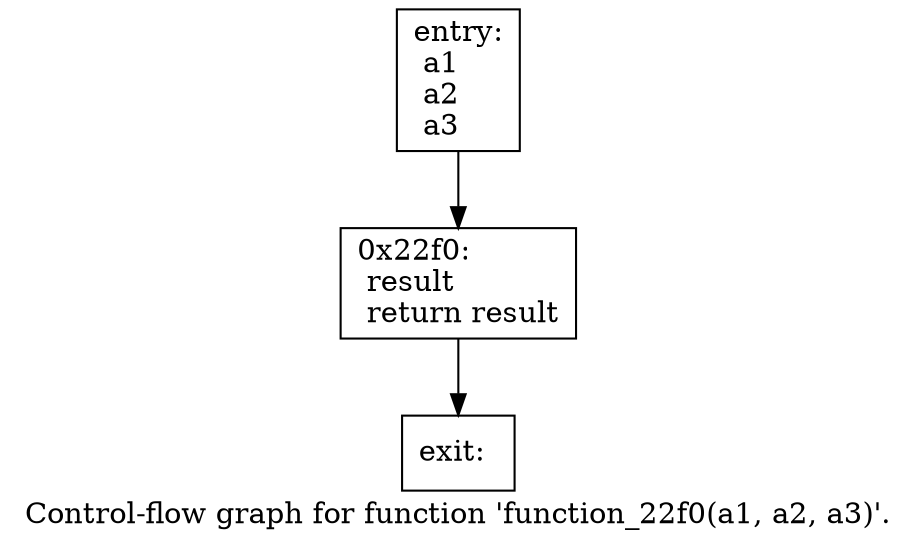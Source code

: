 digraph "Control-flow graph for function 'function_22f0(a1, a2, a3)'." {
  label="Control-flow graph for function 'function_22f0(a1, a2, a3)'.";
  node [shape=record];

  Node07C7E848 [label="{entry:\l  a1\l  a2\l  a3\l}"];
  Node07C7E848 -> Node07C7EE78;
  Node07C7EE78 [label="{0x22f0:\l  result\l  return result\l}"];
  Node07C7EE78 -> Node07C7EAD0;
  Node07C7EAD0 [label="{exit:\l}"];

}
